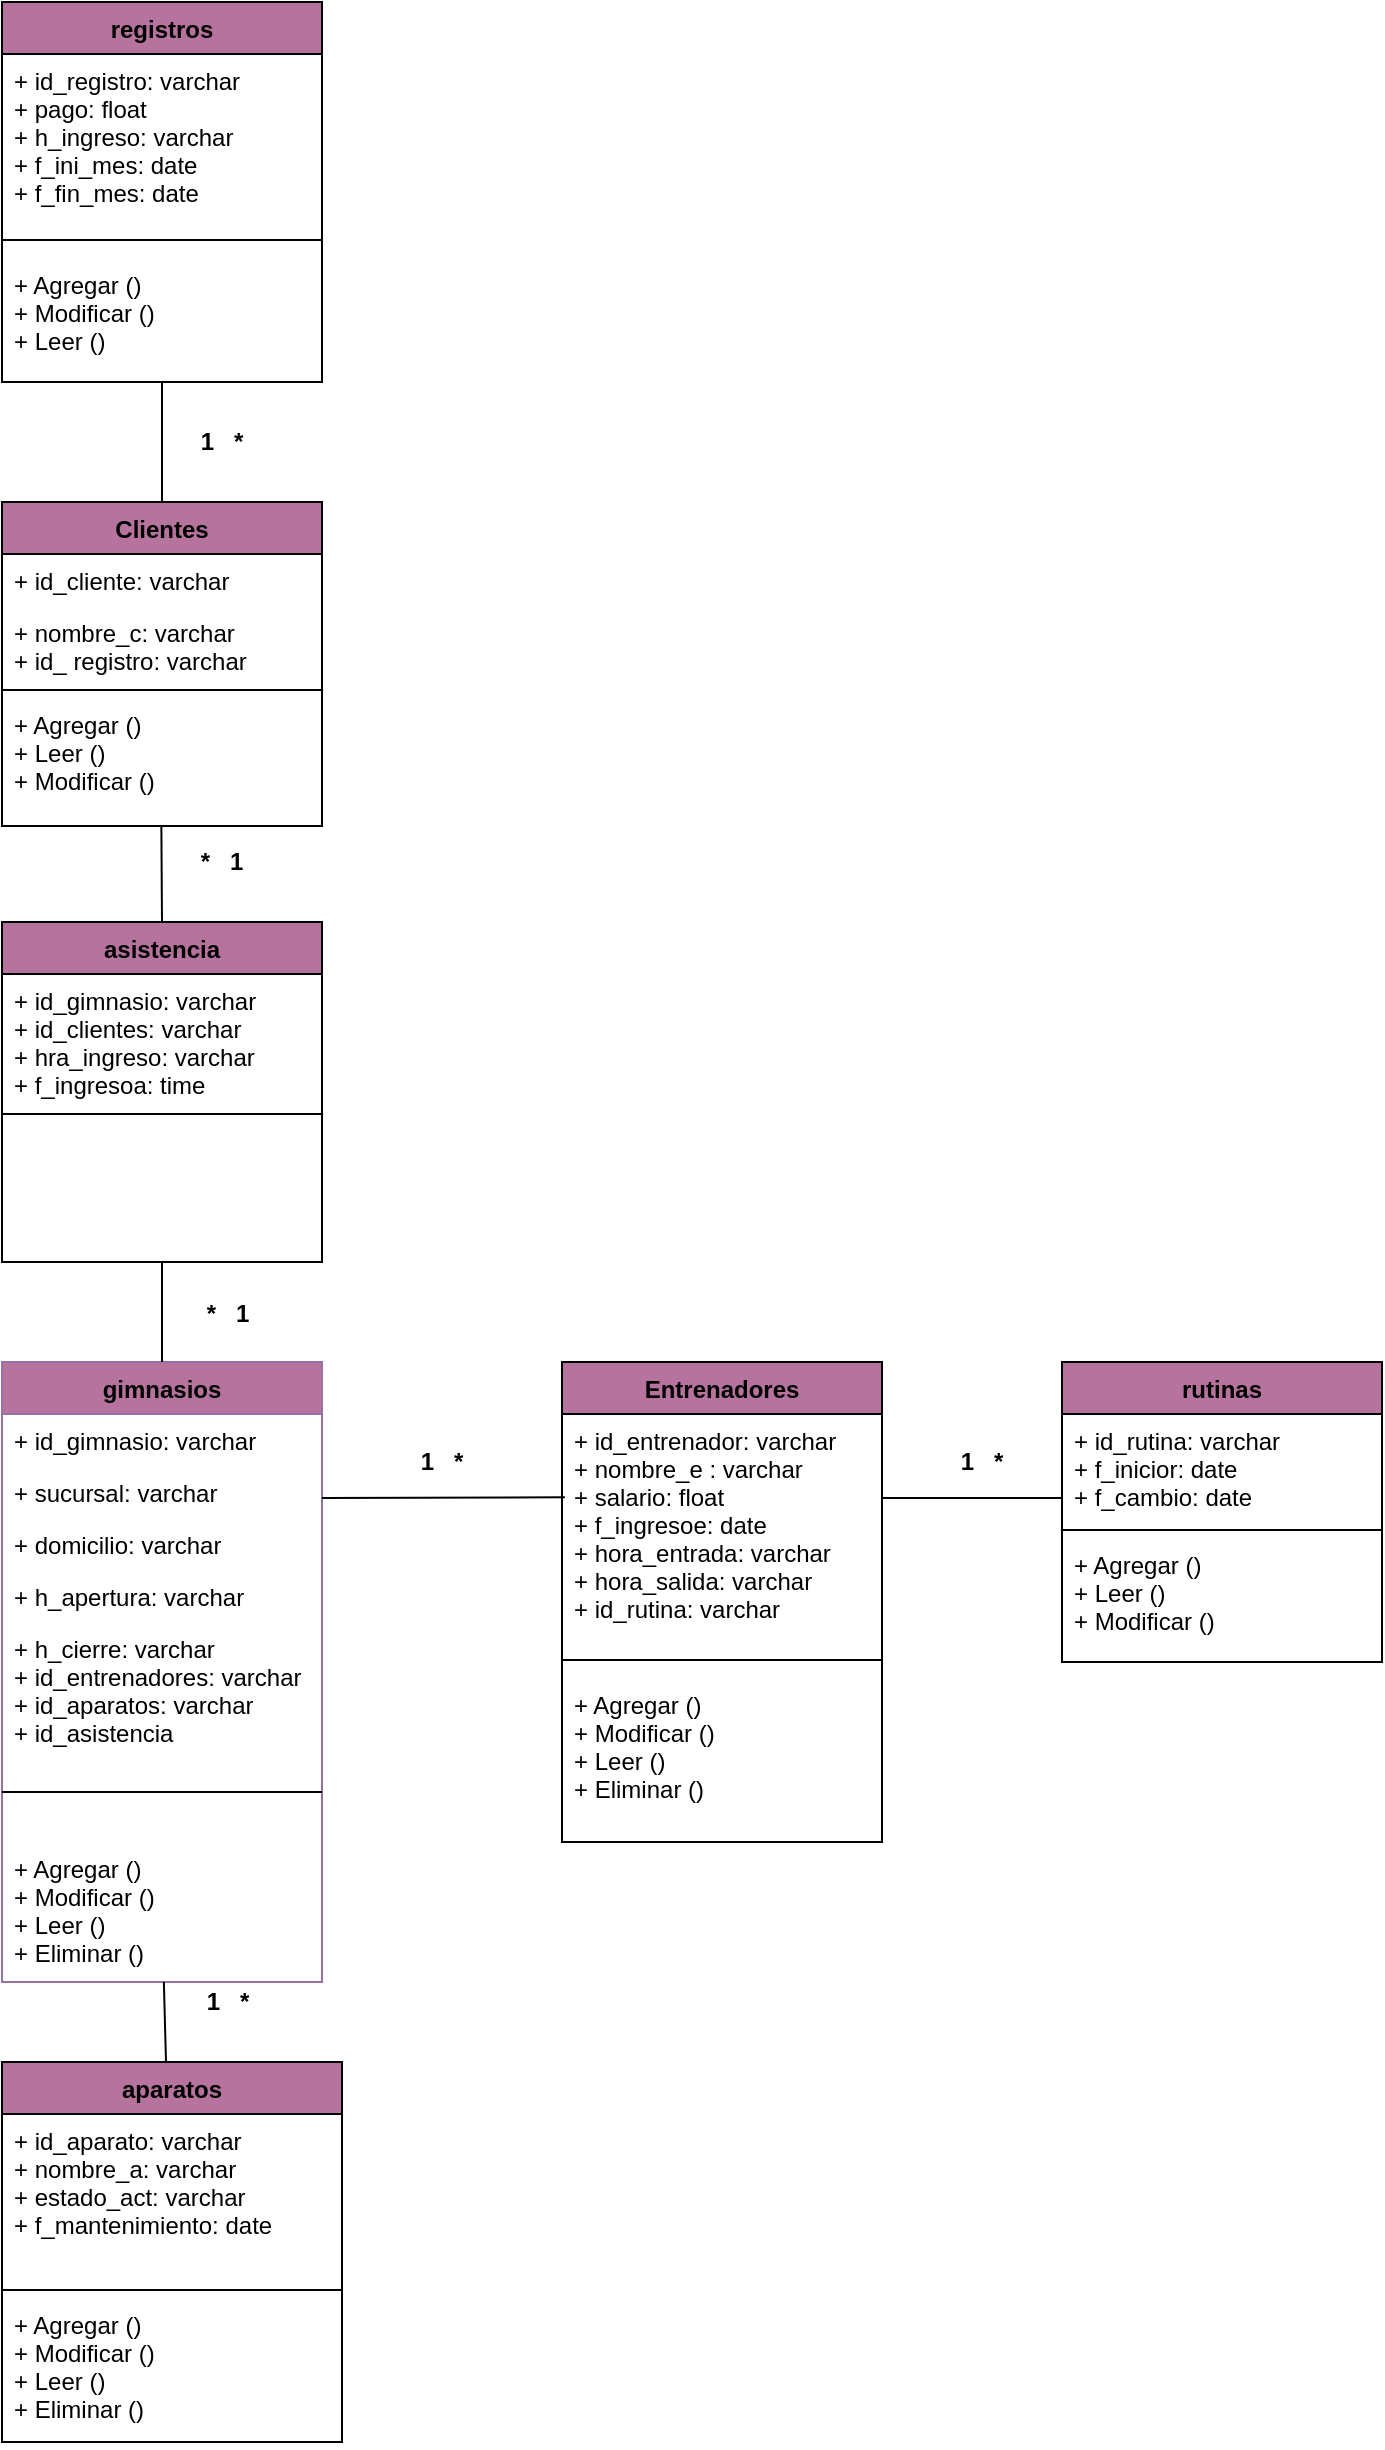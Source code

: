 <mxfile version="14.6.13" type="device"><diagram id="C5RBs43oDa-KdzZeNtuy" name="Page-1"><mxGraphModel dx="913" dy="1855" grid="1" gridSize="10" guides="1" tooltips="1" connect="1" arrows="1" fold="1" page="1" pageScale="1" pageWidth="827" pageHeight="1169" math="0" shadow="0"><root><mxCell id="WIyWlLk6GJQsqaUBKTNV-0"/><mxCell id="WIyWlLk6GJQsqaUBKTNV-1" parent="WIyWlLk6GJQsqaUBKTNV-0"/><mxCell id="zkfFHV4jXpPFQw0GAbJ--0" value="gimnasios" style="swimlane;fontStyle=1;align=center;verticalAlign=top;childLayout=stackLayout;horizontal=1;startSize=26;horizontalStack=0;resizeParent=1;resizeLast=0;collapsible=1;marginBottom=0;rounded=0;shadow=0;strokeWidth=1;strokeColor=#9673a6;fillColor=#B5739D;" parent="WIyWlLk6GJQsqaUBKTNV-1" vertex="1"><mxGeometry x="160" y="80" width="160" height="310" as="geometry"><mxRectangle x="230" y="140" width="160" height="26" as="alternateBounds"/></mxGeometry></mxCell><mxCell id="zkfFHV4jXpPFQw0GAbJ--1" value="+ id_gimnasio: varchar" style="text;align=left;verticalAlign=top;spacingLeft=4;spacingRight=4;overflow=hidden;rotatable=0;points=[[0,0.5],[1,0.5]];portConstraint=eastwest;" parent="zkfFHV4jXpPFQw0GAbJ--0" vertex="1"><mxGeometry y="26" width="160" height="26" as="geometry"/></mxCell><mxCell id="zkfFHV4jXpPFQw0GAbJ--2" value="+ sucursal: varchar" style="text;align=left;verticalAlign=top;spacingLeft=4;spacingRight=4;overflow=hidden;rotatable=0;points=[[0,0.5],[1,0.5]];portConstraint=eastwest;rounded=0;shadow=0;html=0;" parent="zkfFHV4jXpPFQw0GAbJ--0" vertex="1"><mxGeometry y="52" width="160" height="26" as="geometry"/></mxCell><mxCell id="zkfFHV4jXpPFQw0GAbJ--3" value="+ domicilio: varchar" style="text;align=left;verticalAlign=top;spacingLeft=4;spacingRight=4;overflow=hidden;rotatable=0;points=[[0,0.5],[1,0.5]];portConstraint=eastwest;rounded=0;shadow=0;html=0;" parent="zkfFHV4jXpPFQw0GAbJ--0" vertex="1"><mxGeometry y="78" width="160" height="26" as="geometry"/></mxCell><mxCell id="1VEiab7JErC-IepRGewJ-1" value="+ h_apertura: varchar" style="text;align=left;verticalAlign=top;spacingLeft=4;spacingRight=4;overflow=hidden;rotatable=0;points=[[0,0.5],[1,0.5]];portConstraint=eastwest;rounded=0;shadow=0;html=0;" parent="zkfFHV4jXpPFQw0GAbJ--0" vertex="1"><mxGeometry y="104" width="160" height="26" as="geometry"/></mxCell><mxCell id="1VEiab7JErC-IepRGewJ-2" value="+ h_cierre: varchar&#10;+ id_entrenadores: varchar&#10;+ id_aparatos: varchar&#10;+ id_asistencia&#10;" style="text;align=left;verticalAlign=top;spacingLeft=4;spacingRight=4;overflow=hidden;rotatable=0;points=[[0,0.5],[1,0.5]];portConstraint=eastwest;rounded=0;shadow=0;html=0;" parent="zkfFHV4jXpPFQw0GAbJ--0" vertex="1"><mxGeometry y="130" width="160" height="60" as="geometry"/></mxCell><mxCell id="zkfFHV4jXpPFQw0GAbJ--4" value="" style="line;html=1;strokeWidth=1;align=left;verticalAlign=middle;spacingTop=-1;spacingLeft=3;spacingRight=3;rotatable=0;labelPosition=right;points=[];portConstraint=eastwest;" parent="zkfFHV4jXpPFQw0GAbJ--0" vertex="1"><mxGeometry y="190" width="160" height="50" as="geometry"/></mxCell><mxCell id="zkfFHV4jXpPFQw0GAbJ--5" value="+ Agregar ()&#10;+ Modificar ()&#10;+ Leer ()&#10;+ Eliminar ()" style="text;align=left;verticalAlign=top;spacingLeft=4;spacingRight=4;overflow=hidden;rotatable=0;points=[[0,0.5],[1,0.5]];portConstraint=eastwest;" parent="zkfFHV4jXpPFQw0GAbJ--0" vertex="1"><mxGeometry y="240" width="160" height="70" as="geometry"/></mxCell><mxCell id="zkfFHV4jXpPFQw0GAbJ--6" value="aparatos" style="swimlane;fontStyle=1;align=center;verticalAlign=top;childLayout=stackLayout;horizontal=1;startSize=26;horizontalStack=0;resizeParent=1;resizeLast=0;collapsible=1;marginBottom=0;rounded=0;shadow=0;strokeWidth=1;fillColor=#B5739D;" parent="WIyWlLk6GJQsqaUBKTNV-1" vertex="1"><mxGeometry x="160" y="430" width="170" height="190" as="geometry"><mxRectangle x="130" y="380" width="160" height="26" as="alternateBounds"/></mxGeometry></mxCell><mxCell id="zkfFHV4jXpPFQw0GAbJ--7" value="+ id_aparato: varchar&#10;+ nombre_a: varchar&#10;+ estado_act: varchar&#10;+ f_mantenimiento: date" style="text;align=left;verticalAlign=top;spacingLeft=4;spacingRight=4;overflow=hidden;rotatable=0;points=[[0,0.5],[1,0.5]];portConstraint=eastwest;" parent="zkfFHV4jXpPFQw0GAbJ--6" vertex="1"><mxGeometry y="26" width="170" height="84" as="geometry"/></mxCell><mxCell id="zkfFHV4jXpPFQw0GAbJ--9" value="" style="line;html=1;strokeWidth=1;align=left;verticalAlign=middle;spacingTop=-1;spacingLeft=3;spacingRight=3;rotatable=0;labelPosition=right;points=[];portConstraint=eastwest;" parent="zkfFHV4jXpPFQw0GAbJ--6" vertex="1"><mxGeometry y="110" width="170" height="8" as="geometry"/></mxCell><mxCell id="zkfFHV4jXpPFQw0GAbJ--10" value="+ Agregar ()&#10;+ Modificar ()&#10;+ Leer ()&#10;+ Eliminar ()" style="text;align=left;verticalAlign=top;spacingLeft=4;spacingRight=4;overflow=hidden;rotatable=0;points=[[0,0.5],[1,0.5]];portConstraint=eastwest;fontStyle=0" parent="zkfFHV4jXpPFQw0GAbJ--6" vertex="1"><mxGeometry y="118" width="170" height="72" as="geometry"/></mxCell><mxCell id="zkfFHV4jXpPFQw0GAbJ--13" value="registros" style="swimlane;fontStyle=1;align=center;verticalAlign=top;childLayout=stackLayout;horizontal=1;startSize=26;horizontalStack=0;resizeParent=1;resizeLast=0;collapsible=1;marginBottom=0;rounded=0;shadow=0;strokeWidth=1;fillColor=#B5739D;" parent="WIyWlLk6GJQsqaUBKTNV-1" vertex="1"><mxGeometry x="160" y="-600" width="160" height="190" as="geometry"><mxRectangle x="340" y="380" width="170" height="26" as="alternateBounds"/></mxGeometry></mxCell><mxCell id="zkfFHV4jXpPFQw0GAbJ--14" value="+ id_registro: varchar&#10;+ pago: float&#10;+ h_ingreso: varchar&#10;+ f_ini_mes: date&#10;+ f_fin_mes: date&#10;" style="text;align=left;verticalAlign=top;spacingLeft=4;spacingRight=4;overflow=hidden;rotatable=0;points=[[0,0.5],[1,0.5]];portConstraint=eastwest;" parent="zkfFHV4jXpPFQw0GAbJ--13" vertex="1"><mxGeometry y="26" width="160" height="84" as="geometry"/></mxCell><mxCell id="zkfFHV4jXpPFQw0GAbJ--15" value="" style="line;html=1;strokeWidth=1;align=left;verticalAlign=middle;spacingTop=-1;spacingLeft=3;spacingRight=3;rotatable=0;labelPosition=right;points=[];portConstraint=eastwest;" parent="zkfFHV4jXpPFQw0GAbJ--13" vertex="1"><mxGeometry y="110" width="160" height="18" as="geometry"/></mxCell><mxCell id="1VEiab7JErC-IepRGewJ-3" value="+ Agregar ()&#10;+ Modificar ()&#10;+ Leer ()" style="text;align=left;verticalAlign=top;spacingLeft=4;spacingRight=4;overflow=hidden;rotatable=0;points=[[0,0.5],[1,0.5]];portConstraint=eastwest;" parent="zkfFHV4jXpPFQw0GAbJ--13" vertex="1"><mxGeometry y="128" width="160" height="52" as="geometry"/></mxCell><mxCell id="zkfFHV4jXpPFQw0GAbJ--17" value="Clientes" style="swimlane;fontStyle=1;align=center;verticalAlign=top;childLayout=stackLayout;horizontal=1;startSize=26;horizontalStack=0;resizeParent=1;resizeLast=0;collapsible=1;marginBottom=0;rounded=0;shadow=0;strokeWidth=1;fillColor=#B5739D;" parent="WIyWlLk6GJQsqaUBKTNV-1" vertex="1"><mxGeometry x="160" y="-350" width="160" height="162" as="geometry"><mxRectangle x="550" y="140" width="160" height="26" as="alternateBounds"/></mxGeometry></mxCell><mxCell id="zkfFHV4jXpPFQw0GAbJ--19" value="+ id_cliente: varchar" style="text;align=left;verticalAlign=top;spacingLeft=4;spacingRight=4;overflow=hidden;rotatable=0;points=[[0,0.5],[1,0.5]];portConstraint=eastwest;rounded=0;shadow=0;html=0;" parent="zkfFHV4jXpPFQw0GAbJ--17" vertex="1"><mxGeometry y="26" width="160" height="26" as="geometry"/></mxCell><mxCell id="zkfFHV4jXpPFQw0GAbJ--18" value="+ nombre_c: varchar&#10;+ id_ registro: varchar" style="text;align=left;verticalAlign=top;spacingLeft=4;spacingRight=4;overflow=hidden;rotatable=0;points=[[0,0.5],[1,0.5]];portConstraint=eastwest;" parent="zkfFHV4jXpPFQw0GAbJ--17" vertex="1"><mxGeometry y="52" width="160" height="38" as="geometry"/></mxCell><mxCell id="zkfFHV4jXpPFQw0GAbJ--23" value="" style="line;html=1;strokeWidth=1;align=left;verticalAlign=middle;spacingTop=-1;spacingLeft=3;spacingRight=3;rotatable=0;labelPosition=right;points=[];portConstraint=eastwest;" parent="zkfFHV4jXpPFQw0GAbJ--17" vertex="1"><mxGeometry y="90" width="160" height="8" as="geometry"/></mxCell><mxCell id="zkfFHV4jXpPFQw0GAbJ--24" value="+ Agregar ()&#10;+ Leer ()&#10;+ Modificar ()" style="text;align=left;verticalAlign=top;spacingLeft=4;spacingRight=4;overflow=hidden;rotatable=0;points=[[0,0.5],[1,0.5]];portConstraint=eastwest;" parent="zkfFHV4jXpPFQw0GAbJ--17" vertex="1"><mxGeometry y="98" width="160" height="64" as="geometry"/></mxCell><mxCell id="1VEiab7JErC-IepRGewJ-4" value="Entrenadores" style="swimlane;fontStyle=1;align=center;verticalAlign=top;childLayout=stackLayout;horizontal=1;startSize=26;horizontalStack=0;resizeParent=1;resizeLast=0;collapsible=1;marginBottom=0;rounded=0;shadow=0;strokeWidth=1;fillColor=#B5739D;" parent="WIyWlLk6GJQsqaUBKTNV-1" vertex="1"><mxGeometry x="440" y="80" width="160" height="240" as="geometry"><mxRectangle x="340" y="380" width="170" height="26" as="alternateBounds"/></mxGeometry></mxCell><mxCell id="1VEiab7JErC-IepRGewJ-5" value="+ id_entrenador: varchar&#10;+ nombre_e : varchar &#10;+ salario: float&#10;+ f_ingresoe: date&#10;+ hora_entrada: varchar&#10;+ hora_salida: varchar&#10;+ id_rutina: varchar&#10;&#10;" style="text;align=left;verticalAlign=top;spacingLeft=4;spacingRight=4;overflow=hidden;rotatable=0;points=[[0,0.5],[1,0.5]];portConstraint=eastwest;" parent="1VEiab7JErC-IepRGewJ-4" vertex="1"><mxGeometry y="26" width="160" height="114" as="geometry"/></mxCell><mxCell id="1VEiab7JErC-IepRGewJ-6" value="" style="line;html=1;strokeWidth=1;align=left;verticalAlign=middle;spacingTop=-1;spacingLeft=3;spacingRight=3;rotatable=0;labelPosition=right;points=[];portConstraint=eastwest;" parent="1VEiab7JErC-IepRGewJ-4" vertex="1"><mxGeometry y="140" width="160" height="18" as="geometry"/></mxCell><mxCell id="1VEiab7JErC-IepRGewJ-7" value="+ Agregar ()&#10;+ Modificar ()&#10;+ Leer ()&#10;+ Eliminar ()" style="text;align=left;verticalAlign=top;spacingLeft=4;spacingRight=4;overflow=hidden;rotatable=0;points=[[0,0.5],[1,0.5]];portConstraint=eastwest;" parent="1VEiab7JErC-IepRGewJ-4" vertex="1"><mxGeometry y="158" width="160" height="80" as="geometry"/></mxCell><mxCell id="1VEiab7JErC-IepRGewJ-8" value="rutinas" style="swimlane;fontStyle=1;align=center;verticalAlign=top;childLayout=stackLayout;horizontal=1;startSize=26;horizontalStack=0;resizeParent=1;resizeLast=0;collapsible=1;marginBottom=0;rounded=0;shadow=0;strokeWidth=1;fillColor=#B5739D;" parent="WIyWlLk6GJQsqaUBKTNV-1" vertex="1"><mxGeometry x="690" y="80" width="160" height="150" as="geometry"><mxRectangle x="550" y="140" width="160" height="26" as="alternateBounds"/></mxGeometry></mxCell><mxCell id="1VEiab7JErC-IepRGewJ-10" value="+ id_rutina: varchar&#10;+ f_inicior: date&#10;+ f_cambio: date" style="text;align=left;verticalAlign=top;spacingLeft=4;spacingRight=4;overflow=hidden;rotatable=0;points=[[0,0.5],[1,0.5]];portConstraint=eastwest;" parent="1VEiab7JErC-IepRGewJ-8" vertex="1"><mxGeometry y="26" width="160" height="54" as="geometry"/></mxCell><mxCell id="1VEiab7JErC-IepRGewJ-11" value="" style="line;html=1;strokeWidth=1;align=left;verticalAlign=middle;spacingTop=-1;spacingLeft=3;spacingRight=3;rotatable=0;labelPosition=right;points=[];portConstraint=eastwest;" parent="1VEiab7JErC-IepRGewJ-8" vertex="1"><mxGeometry y="80" width="160" height="8" as="geometry"/></mxCell><mxCell id="1VEiab7JErC-IepRGewJ-12" value="+ Agregar ()&#10;+ Leer ()&#10;+ Modificar ()" style="text;align=left;verticalAlign=top;spacingLeft=4;spacingRight=4;overflow=hidden;rotatable=0;points=[[0,0.5],[1,0.5]];portConstraint=eastwest;" parent="1VEiab7JErC-IepRGewJ-8" vertex="1"><mxGeometry y="88" width="160" height="52" as="geometry"/></mxCell><mxCell id="O1MiU-yFDlW8hjnWfp7D-1" value="" style="endArrow=none;html=1;exitX=0.5;exitY=0;exitDx=0;exitDy=0;entryX=0.5;entryY=1;entryDx=0;entryDy=0;" edge="1" parent="WIyWlLk6GJQsqaUBKTNV-1" source="zkfFHV4jXpPFQw0GAbJ--17" target="zkfFHV4jXpPFQw0GAbJ--13"><mxGeometry width="50" height="50" relative="1" as="geometry"><mxPoint x="500" y="-300" as="sourcePoint"/><mxPoint x="550" y="-350" as="targetPoint"/></mxGeometry></mxCell><mxCell id="O1MiU-yFDlW8hjnWfp7D-2" value="" style="endArrow=none;html=1;entryX=0.009;entryY=0.365;entryDx=0;entryDy=0;entryPerimeter=0;" edge="1" parent="WIyWlLk6GJQsqaUBKTNV-1" target="1VEiab7JErC-IepRGewJ-5"><mxGeometry width="50" height="50" relative="1" as="geometry"><mxPoint x="320" y="148" as="sourcePoint"/><mxPoint x="550" y="220" as="targetPoint"/></mxGeometry></mxCell><mxCell id="O1MiU-yFDlW8hjnWfp7D-3" value="" style="endArrow=none;html=1;entryX=0;entryY=0.778;entryDx=0;entryDy=0;entryPerimeter=0;" edge="1" parent="WIyWlLk6GJQsqaUBKTNV-1" target="1VEiab7JErC-IepRGewJ-10"><mxGeometry width="50" height="50" relative="1" as="geometry"><mxPoint x="600" y="148" as="sourcePoint"/><mxPoint x="550" y="220" as="targetPoint"/></mxGeometry></mxCell><mxCell id="O1MiU-yFDlW8hjnWfp7D-4" value="" style="endArrow=none;html=1;" edge="1" parent="WIyWlLk6GJQsqaUBKTNV-1" target="zkfFHV4jXpPFQw0GAbJ--5"><mxGeometry width="50" height="50" relative="1" as="geometry"><mxPoint x="242" y="430" as="sourcePoint"/><mxPoint x="550" y="360" as="targetPoint"/></mxGeometry></mxCell><mxCell id="O1MiU-yFDlW8hjnWfp7D-5" value="asistencia" style="swimlane;fontStyle=1;align=center;verticalAlign=top;childLayout=stackLayout;horizontal=1;startSize=26;horizontalStack=0;resizeParent=1;resizeLast=0;collapsible=1;marginBottom=0;rounded=0;shadow=0;strokeWidth=1;fillColor=#B5739D;" vertex="1" parent="WIyWlLk6GJQsqaUBKTNV-1"><mxGeometry x="160" y="-140" width="160" height="170" as="geometry"><mxRectangle x="550" y="140" width="160" height="26" as="alternateBounds"/></mxGeometry></mxCell><mxCell id="O1MiU-yFDlW8hjnWfp7D-6" value="+ id_gimnasio: varchar&#10;+ id_clientes: varchar&#10;+ hra_ingreso: varchar&#10;+ f_ingresoa: time" style="text;align=left;verticalAlign=top;spacingLeft=4;spacingRight=4;overflow=hidden;rotatable=0;points=[[0,0.5],[1,0.5]];portConstraint=eastwest;" vertex="1" parent="O1MiU-yFDlW8hjnWfp7D-5"><mxGeometry y="26" width="160" height="66" as="geometry"/></mxCell><mxCell id="O1MiU-yFDlW8hjnWfp7D-7" value="" style="line;html=1;strokeWidth=1;align=left;verticalAlign=middle;spacingTop=-1;spacingLeft=3;spacingRight=3;rotatable=0;labelPosition=right;points=[];portConstraint=eastwest;" vertex="1" parent="O1MiU-yFDlW8hjnWfp7D-5"><mxGeometry y="92" width="160" height="8" as="geometry"/></mxCell><mxCell id="O1MiU-yFDlW8hjnWfp7D-9" value="" style="endArrow=none;html=1;entryX=0.5;entryY=1;entryDx=0;entryDy=0;exitX=0.5;exitY=0;exitDx=0;exitDy=0;" edge="1" parent="WIyWlLk6GJQsqaUBKTNV-1" source="zkfFHV4jXpPFQw0GAbJ--0" target="O1MiU-yFDlW8hjnWfp7D-5"><mxGeometry width="50" height="50" relative="1" as="geometry"><mxPoint x="380" y="130" as="sourcePoint"/><mxPoint x="430" y="80" as="targetPoint"/></mxGeometry></mxCell><mxCell id="O1MiU-yFDlW8hjnWfp7D-10" value="" style="endArrow=none;html=1;entryX=0.5;entryY=0;entryDx=0;entryDy=0;exitX=0.498;exitY=0.997;exitDx=0;exitDy=0;exitPerimeter=0;" edge="1" parent="WIyWlLk6GJQsqaUBKTNV-1" source="zkfFHV4jXpPFQw0GAbJ--24" target="O1MiU-yFDlW8hjnWfp7D-5"><mxGeometry width="50" height="50" relative="1" as="geometry"><mxPoint x="380" y="-280" as="sourcePoint"/><mxPoint x="430" y="-330" as="targetPoint"/></mxGeometry></mxCell><mxCell id="sqbkRHbJvjf8B7y1yEw1-0" value="&lt;b&gt;1&amp;nbsp; &amp;nbsp;*&lt;/b&gt;" style="text;html=1;strokeColor=none;fillColor=none;align=center;verticalAlign=middle;whiteSpace=wrap;rounded=0;" vertex="1" parent="WIyWlLk6GJQsqaUBKTNV-1"><mxGeometry x="250" y="-390" width="40" height="20" as="geometry"/></mxCell><mxCell id="sqbkRHbJvjf8B7y1yEw1-1" value="&lt;b&gt;*&amp;nbsp; &amp;nbsp;1&lt;/b&gt;" style="text;html=1;strokeColor=none;fillColor=none;align=center;verticalAlign=middle;whiteSpace=wrap;rounded=0;" vertex="1" parent="WIyWlLk6GJQsqaUBKTNV-1"><mxGeometry x="250" y="-180" width="40" height="20" as="geometry"/></mxCell><mxCell id="sqbkRHbJvjf8B7y1yEw1-2" value="&lt;b&gt;*&amp;nbsp; &amp;nbsp;1&lt;/b&gt;" style="text;html=1;strokeColor=none;fillColor=none;align=center;verticalAlign=middle;whiteSpace=wrap;rounded=0;" vertex="1" parent="WIyWlLk6GJQsqaUBKTNV-1"><mxGeometry x="253" y="46" width="40" height="20" as="geometry"/></mxCell><mxCell id="sqbkRHbJvjf8B7y1yEw1-3" value="&lt;b&gt;1&amp;nbsp; &amp;nbsp;*&lt;/b&gt;" style="text;html=1;strokeColor=none;fillColor=none;align=center;verticalAlign=middle;whiteSpace=wrap;rounded=0;" vertex="1" parent="WIyWlLk6GJQsqaUBKTNV-1"><mxGeometry x="253" y="390" width="40" height="20" as="geometry"/></mxCell><mxCell id="sqbkRHbJvjf8B7y1yEw1-4" value="&lt;b&gt;1&amp;nbsp; &amp;nbsp;*&lt;/b&gt;" style="text;html=1;strokeColor=none;fillColor=none;align=center;verticalAlign=middle;whiteSpace=wrap;rounded=0;" vertex="1" parent="WIyWlLk6GJQsqaUBKTNV-1"><mxGeometry x="360" y="120" width="40" height="20" as="geometry"/></mxCell><mxCell id="sqbkRHbJvjf8B7y1yEw1-5" value="&lt;b&gt;1&amp;nbsp; &amp;nbsp;*&lt;/b&gt;" style="text;html=1;strokeColor=none;fillColor=none;align=center;verticalAlign=middle;whiteSpace=wrap;rounded=0;" vertex="1" parent="WIyWlLk6GJQsqaUBKTNV-1"><mxGeometry x="630" y="120" width="40" height="20" as="geometry"/></mxCell></root></mxGraphModel></diagram></mxfile>